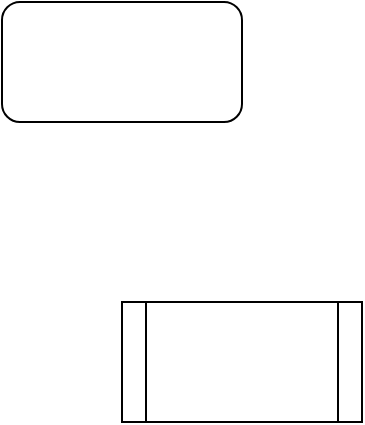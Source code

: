 <mxfile version="14.7.7" type="github">
  <diagram id="T792RH8ZpctiTBNb5yyP" name="Page-1">
    <mxGraphModel dx="1350" dy="774" grid="1" gridSize="10" guides="1" tooltips="1" connect="1" arrows="1" fold="1" page="1" pageScale="1" pageWidth="850" pageHeight="1100" math="0" shadow="0">
      <root>
        <mxCell id="0" />
        <mxCell id="1" parent="0" />
        <mxCell id="bCCw0QaqYVgK1eIRBI_f-1" value="" style="rounded=1;whiteSpace=wrap;html=1;" parent="1" vertex="1">
          <mxGeometry x="400" y="110" width="120" height="60" as="geometry" />
        </mxCell>
        <mxCell id="bCCw0QaqYVgK1eIRBI_f-2" value="" style="shape=process;whiteSpace=wrap;html=1;backgroundOutline=1;" parent="1" vertex="1">
          <mxGeometry x="460" y="260" width="120" height="60" as="geometry" />
        </mxCell>
      </root>
    </mxGraphModel>
  </diagram>
</mxfile>
